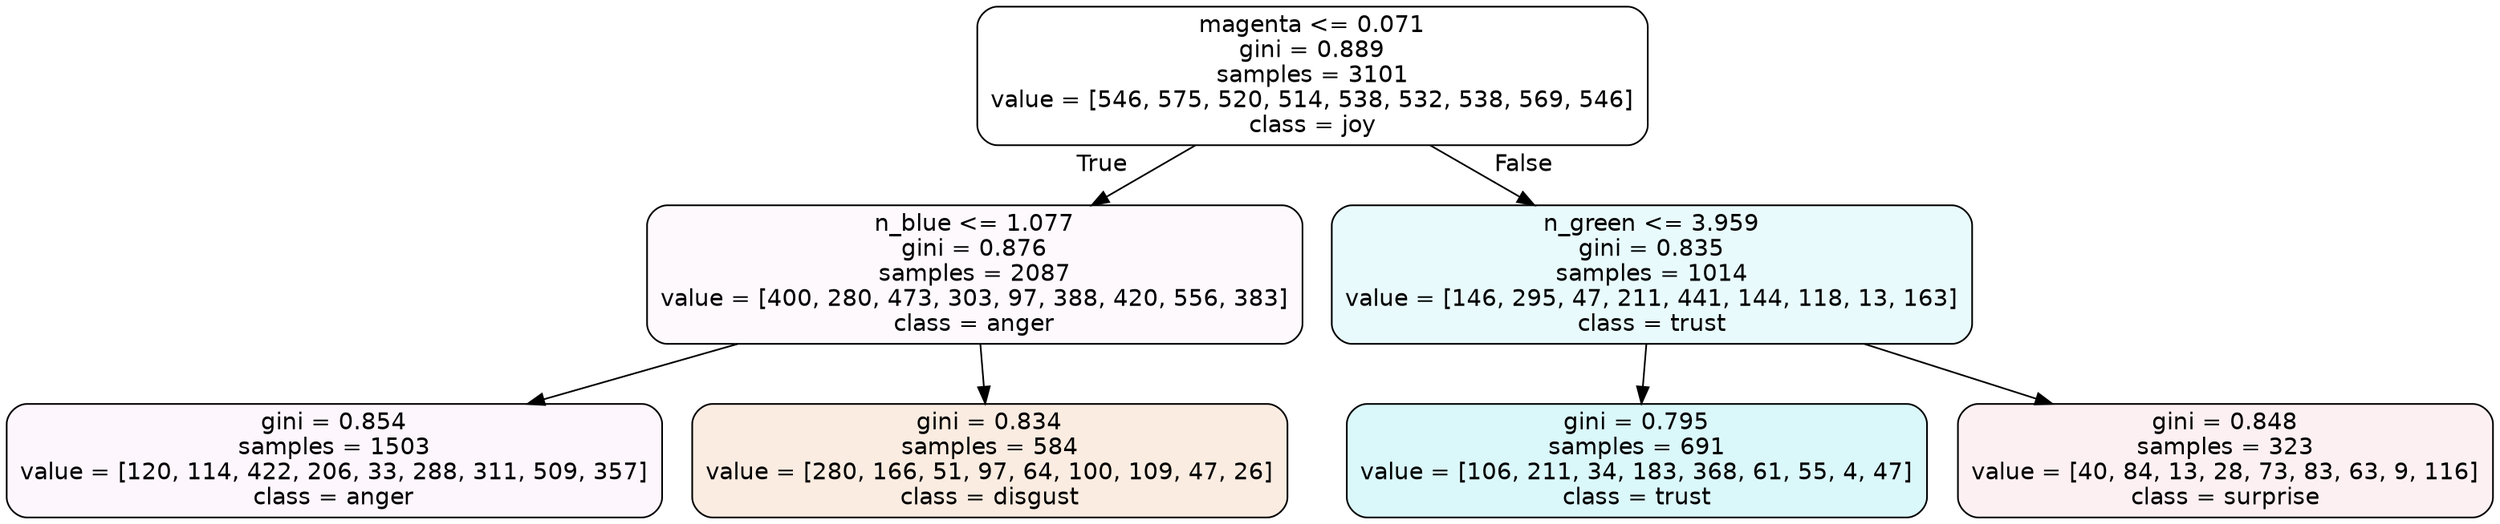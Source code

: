 digraph Tree {
node [shape=box, style="filled, rounded", color="black", fontname=helvetica] ;
edge [fontname=helvetica] ;
0 [label="magenta <= 0.071\ngini = 0.889\nsamples = 3101\nvalue = [546, 575, 520, 514, 538, 532, 538, 569, 546]\nclass = joy", fillcolor="#d7e53900"] ;
1 [label="n_blue <= 1.077\ngini = 0.876\nsamples = 2087\nvalue = [400, 280, 473, 303, 97, 388, 420, 556, 383]\nclass = anger", fillcolor="#e539d707"] ;
0 -> 1 [labeldistance=2.5, labelangle=45, headlabel="True"] ;
2 [label="gini = 0.854\nsamples = 1503\nvalue = [120, 114, 422, 206, 33, 288, 311, 509, 357]\nclass = anger", fillcolor="#e539d70b"] ;
1 -> 2 ;
3 [label="gini = 0.834\nsamples = 584\nvalue = [280, 166, 51, 97, 64, 100, 109, 47, 26]\nclass = disgust", fillcolor="#e5813926"] ;
1 -> 3 ;
4 [label="n_green <= 3.959\ngini = 0.835\nsamples = 1014\nvalue = [146, 295, 47, 211, 441, 144, 118, 13, 163]\nclass = trust", fillcolor="#39d7e51d"] ;
0 -> 4 [labeldistance=2.5, labelangle=-45, headlabel="False"] ;
5 [label="gini = 0.795\nsamples = 691\nvalue = [106, 211, 34, 183, 368, 61, 55, 4, 47]\nclass = trust", fillcolor="#39d7e52f"] ;
4 -> 5 ;
6 [label="gini = 0.848\nsamples = 323\nvalue = [40, 84, 13, 28, 73, 83, 63, 9, 116]\nclass = surprise", fillcolor="#e5396413"] ;
4 -> 6 ;
}
